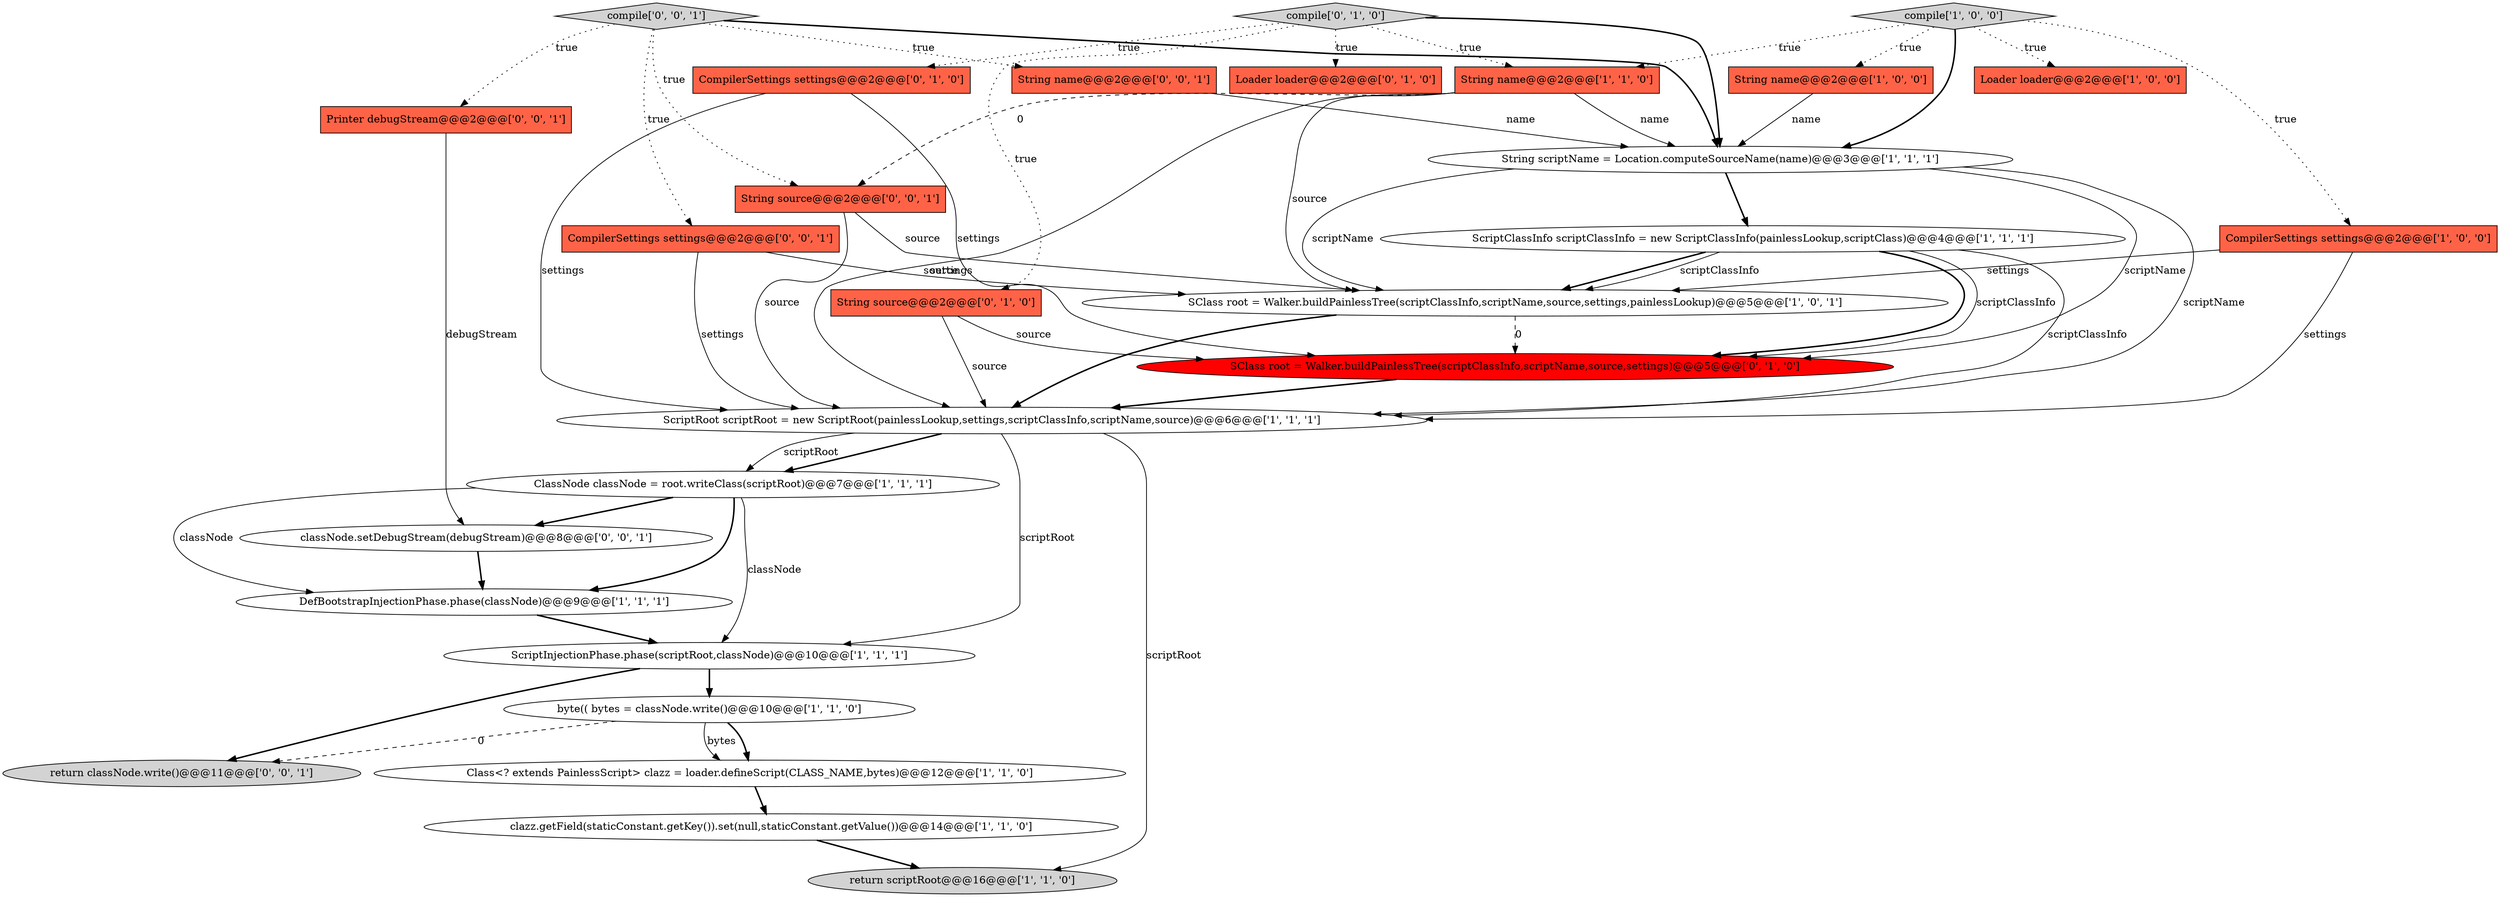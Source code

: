 digraph {
19 [style = filled, label = "CompilerSettings settings@@@2@@@['0', '1', '0']", fillcolor = tomato, shape = box image = "AAA0AAABBB2BBB"];
2 [style = filled, label = "SClass root = Walker.buildPainlessTree(scriptClassInfo,scriptName,source,settings,painlessLookup)@@@5@@@['1', '0', '1']", fillcolor = white, shape = ellipse image = "AAA0AAABBB1BBB"];
26 [style = filled, label = "return classNode.write()@@@11@@@['0', '0', '1']", fillcolor = lightgray, shape = ellipse image = "AAA0AAABBB3BBB"];
4 [style = filled, label = "Loader loader@@@2@@@['1', '0', '0']", fillcolor = tomato, shape = box image = "AAA0AAABBB1BBB"];
21 [style = filled, label = "String name@@@2@@@['0', '0', '1']", fillcolor = tomato, shape = box image = "AAA0AAABBB3BBB"];
18 [style = filled, label = "compile['0', '1', '0']", fillcolor = lightgray, shape = diamond image = "AAA0AAABBB2BBB"];
3 [style = filled, label = "ScriptClassInfo scriptClassInfo = new ScriptClassInfo(painlessLookup,scriptClass)@@@4@@@['1', '1', '1']", fillcolor = white, shape = ellipse image = "AAA0AAABBB1BBB"];
27 [style = filled, label = "String source@@@2@@@['0', '0', '1']", fillcolor = tomato, shape = box image = "AAA0AAABBB3BBB"];
22 [style = filled, label = "CompilerSettings settings@@@2@@@['0', '0', '1']", fillcolor = tomato, shape = box image = "AAA0AAABBB3BBB"];
0 [style = filled, label = "return scriptRoot@@@16@@@['1', '1', '0']", fillcolor = lightgray, shape = ellipse image = "AAA0AAABBB1BBB"];
8 [style = filled, label = "ScriptInjectionPhase.phase(scriptRoot,classNode)@@@10@@@['1', '1', '1']", fillcolor = white, shape = ellipse image = "AAA0AAABBB1BBB"];
24 [style = filled, label = "classNode.setDebugStream(debugStream)@@@8@@@['0', '0', '1']", fillcolor = white, shape = ellipse image = "AAA0AAABBB3BBB"];
12 [style = filled, label = "clazz.getField(staticConstant.getKey()).set(null,staticConstant.getValue())@@@14@@@['1', '1', '0']", fillcolor = white, shape = ellipse image = "AAA0AAABBB1BBB"];
5 [style = filled, label = "ClassNode classNode = root.writeClass(scriptRoot)@@@7@@@['1', '1', '1']", fillcolor = white, shape = ellipse image = "AAA0AAABBB1BBB"];
11 [style = filled, label = "String name@@@2@@@['1', '0', '0']", fillcolor = tomato, shape = box image = "AAA0AAABBB1BBB"];
13 [style = filled, label = "String scriptName = Location.computeSourceName(name)@@@3@@@['1', '1', '1']", fillcolor = white, shape = ellipse image = "AAA0AAABBB1BBB"];
10 [style = filled, label = "compile['1', '0', '0']", fillcolor = lightgray, shape = diamond image = "AAA0AAABBB1BBB"];
7 [style = filled, label = "Class<? extends PainlessScript> clazz = loader.defineScript(CLASS_NAME,bytes)@@@12@@@['1', '1', '0']", fillcolor = white, shape = ellipse image = "AAA0AAABBB1BBB"];
9 [style = filled, label = "CompilerSettings settings@@@2@@@['1', '0', '0']", fillcolor = tomato, shape = box image = "AAA0AAABBB1BBB"];
15 [style = filled, label = "String name@@@2@@@['1', '1', '0']", fillcolor = tomato, shape = box image = "AAA0AAABBB1BBB"];
1 [style = filled, label = "ScriptRoot scriptRoot = new ScriptRoot(painlessLookup,settings,scriptClassInfo,scriptName,source)@@@6@@@['1', '1', '1']", fillcolor = white, shape = ellipse image = "AAA0AAABBB1BBB"];
23 [style = filled, label = "Printer debugStream@@@2@@@['0', '0', '1']", fillcolor = tomato, shape = box image = "AAA0AAABBB3BBB"];
25 [style = filled, label = "compile['0', '0', '1']", fillcolor = lightgray, shape = diamond image = "AAA0AAABBB3BBB"];
14 [style = filled, label = "byte(( bytes = classNode.write()@@@10@@@['1', '1', '0']", fillcolor = white, shape = ellipse image = "AAA0AAABBB1BBB"];
16 [style = filled, label = "String source@@@2@@@['0', '1', '0']", fillcolor = tomato, shape = box image = "AAA0AAABBB2BBB"];
17 [style = filled, label = "Loader loader@@@2@@@['0', '1', '0']", fillcolor = tomato, shape = box image = "AAA0AAABBB2BBB"];
6 [style = filled, label = "DefBootstrapInjectionPhase.phase(classNode)@@@9@@@['1', '1', '1']", fillcolor = white, shape = ellipse image = "AAA0AAABBB1BBB"];
20 [style = filled, label = "SClass root = Walker.buildPainlessTree(scriptClassInfo,scriptName,source,settings)@@@5@@@['0', '1', '0']", fillcolor = red, shape = ellipse image = "AAA1AAABBB2BBB"];
1->0 [style = solid, label="scriptRoot"];
1->5 [style = bold, label=""];
13->2 [style = solid, label="scriptName"];
19->20 [style = solid, label="settings"];
25->21 [style = dotted, label="true"];
2->20 [style = dashed, label="0"];
3->1 [style = solid, label="scriptClassInfo"];
22->2 [style = solid, label="settings"];
18->16 [style = dotted, label="true"];
7->12 [style = bold, label=""];
25->13 [style = bold, label=""];
16->1 [style = solid, label="source"];
2->1 [style = bold, label=""];
9->2 [style = solid, label="settings"];
1->8 [style = solid, label="scriptRoot"];
18->15 [style = dotted, label="true"];
18->19 [style = dotted, label="true"];
8->14 [style = bold, label=""];
27->2 [style = solid, label="source"];
20->1 [style = bold, label=""];
10->9 [style = dotted, label="true"];
12->0 [style = bold, label=""];
14->26 [style = dashed, label="0"];
11->13 [style = solid, label="name"];
14->7 [style = bold, label=""];
27->1 [style = solid, label="source"];
10->15 [style = dotted, label="true"];
1->5 [style = solid, label="scriptRoot"];
19->1 [style = solid, label="settings"];
3->20 [style = bold, label=""];
21->13 [style = solid, label="name"];
23->24 [style = solid, label="debugStream"];
5->6 [style = bold, label=""];
15->13 [style = solid, label="name"];
13->3 [style = bold, label=""];
3->2 [style = bold, label=""];
10->13 [style = bold, label=""];
16->20 [style = solid, label="source"];
15->1 [style = solid, label="source"];
5->6 [style = solid, label="classNode"];
22->1 [style = solid, label="settings"];
5->24 [style = bold, label=""];
10->11 [style = dotted, label="true"];
6->8 [style = bold, label=""];
14->7 [style = solid, label="bytes"];
5->8 [style = solid, label="classNode"];
18->13 [style = bold, label=""];
13->20 [style = solid, label="scriptName"];
25->22 [style = dotted, label="true"];
9->1 [style = solid, label="settings"];
15->27 [style = dashed, label="0"];
18->17 [style = dotted, label="true"];
25->23 [style = dotted, label="true"];
10->4 [style = dotted, label="true"];
13->1 [style = solid, label="scriptName"];
25->27 [style = dotted, label="true"];
24->6 [style = bold, label=""];
15->2 [style = solid, label="source"];
3->2 [style = solid, label="scriptClassInfo"];
8->26 [style = bold, label=""];
3->20 [style = solid, label="scriptClassInfo"];
}
